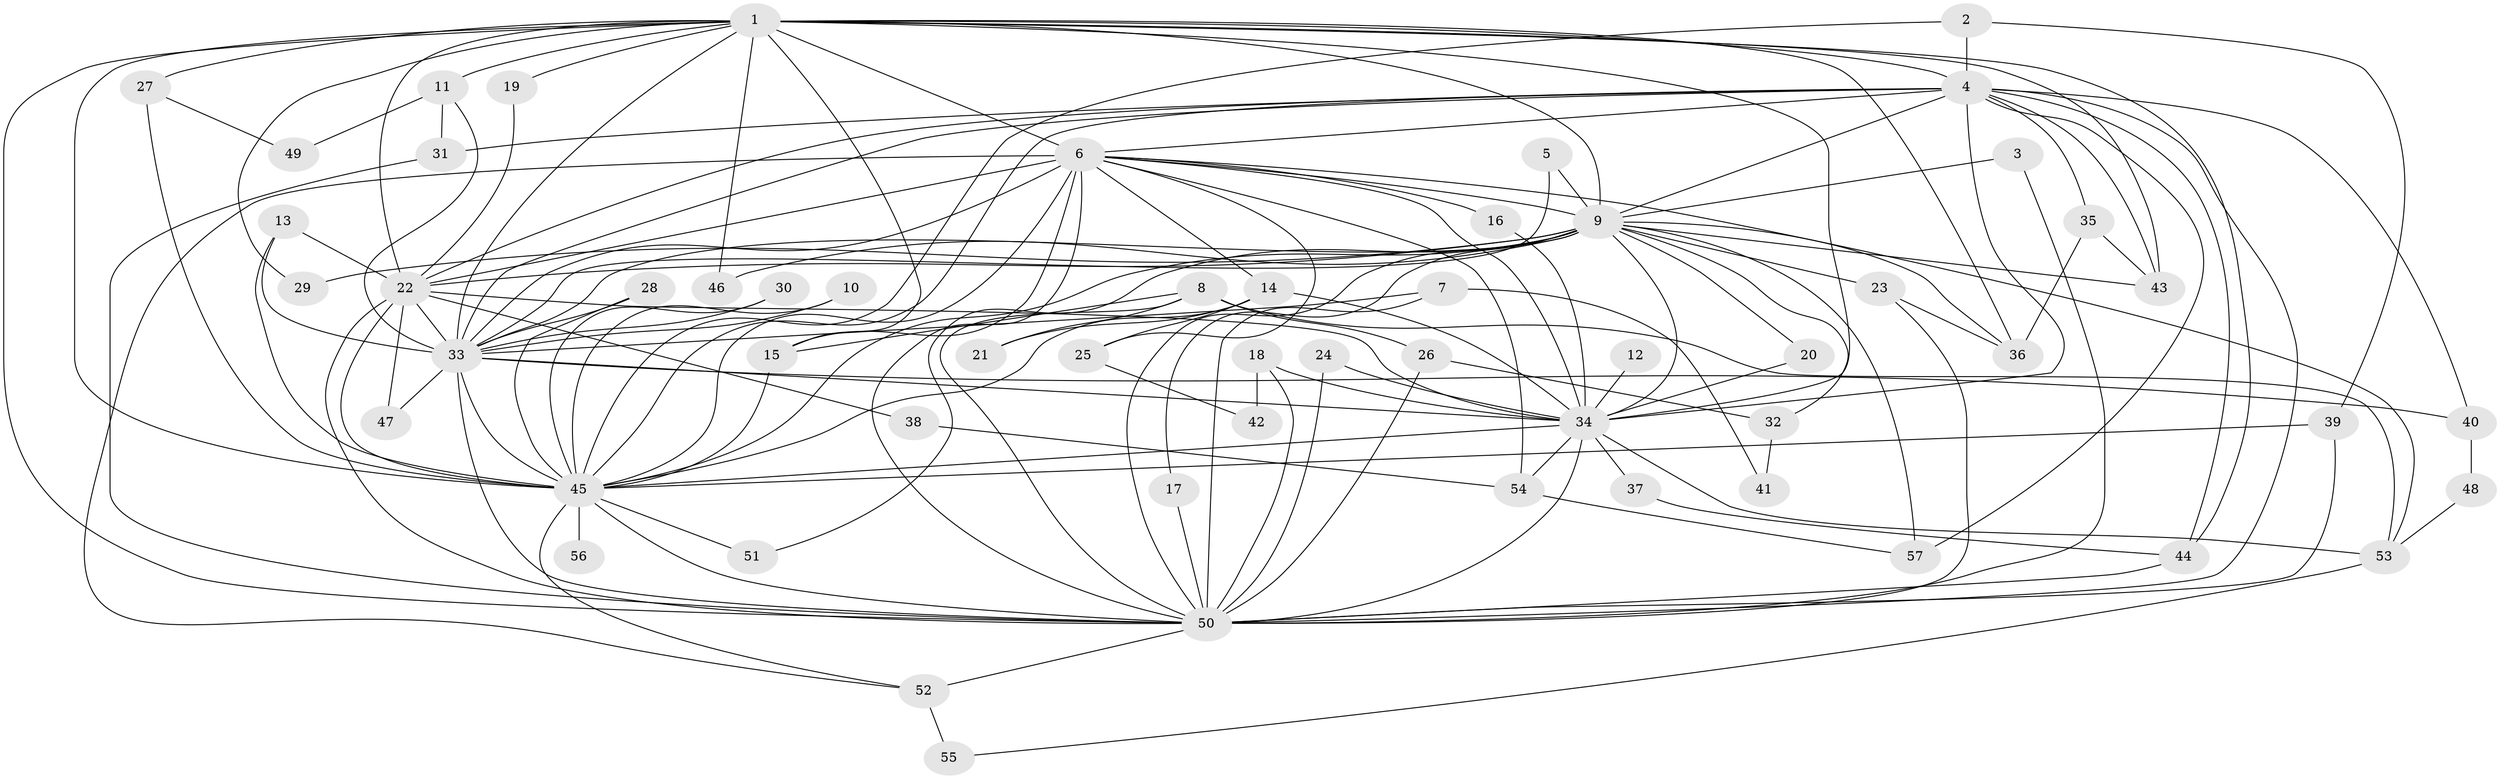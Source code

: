 // original degree distribution, {15: 0.012345679012345678, 22: 0.012345679012345678, 14: 0.012345679012345678, 17: 0.024691358024691357, 24: 0.024691358024691357, 19: 0.012345679012345678, 20: 0.024691358024691357, 3: 0.19753086419753085, 2: 0.5555555555555556, 5: 0.04938271604938271, 4: 0.07407407407407407}
// Generated by graph-tools (version 1.1) at 2025/36/03/04/25 23:36:32]
// undirected, 57 vertices, 142 edges
graph export_dot {
  node [color=gray90,style=filled];
  1;
  2;
  3;
  4;
  5;
  6;
  7;
  8;
  9;
  10;
  11;
  12;
  13;
  14;
  15;
  16;
  17;
  18;
  19;
  20;
  21;
  22;
  23;
  24;
  25;
  26;
  27;
  28;
  29;
  30;
  31;
  32;
  33;
  34;
  35;
  36;
  37;
  38;
  39;
  40;
  41;
  42;
  43;
  44;
  45;
  46;
  47;
  48;
  49;
  50;
  51;
  52;
  53;
  54;
  55;
  56;
  57;
  1 -- 4 [weight=3.0];
  1 -- 6 [weight=2.0];
  1 -- 9 [weight=3.0];
  1 -- 11 [weight=1.0];
  1 -- 15 [weight=1.0];
  1 -- 19 [weight=1.0];
  1 -- 22 [weight=3.0];
  1 -- 27 [weight=1.0];
  1 -- 29 [weight=1.0];
  1 -- 33 [weight=2.0];
  1 -- 34 [weight=3.0];
  1 -- 36 [weight=1.0];
  1 -- 43 [weight=1.0];
  1 -- 44 [weight=1.0];
  1 -- 45 [weight=3.0];
  1 -- 46 [weight=1.0];
  1 -- 50 [weight=2.0];
  2 -- 4 [weight=1.0];
  2 -- 39 [weight=1.0];
  2 -- 45 [weight=1.0];
  3 -- 9 [weight=1.0];
  3 -- 50 [weight=1.0];
  4 -- 6 [weight=1.0];
  4 -- 9 [weight=1.0];
  4 -- 22 [weight=1.0];
  4 -- 31 [weight=1.0];
  4 -- 33 [weight=2.0];
  4 -- 34 [weight=1.0];
  4 -- 35 [weight=1.0];
  4 -- 40 [weight=1.0];
  4 -- 43 [weight=1.0];
  4 -- 44 [weight=1.0];
  4 -- 45 [weight=1.0];
  4 -- 50 [weight=2.0];
  4 -- 57 [weight=1.0];
  5 -- 9 [weight=1.0];
  5 -- 33 [weight=1.0];
  6 -- 9 [weight=1.0];
  6 -- 14 [weight=1.0];
  6 -- 15 [weight=1.0];
  6 -- 16 [weight=1.0];
  6 -- 22 [weight=1.0];
  6 -- 25 [weight=1.0];
  6 -- 33 [weight=2.0];
  6 -- 34 [weight=1.0];
  6 -- 45 [weight=1.0];
  6 -- 50 [weight=1.0];
  6 -- 52 [weight=1.0];
  6 -- 53 [weight=1.0];
  6 -- 54 [weight=1.0];
  7 -- 33 [weight=1.0];
  7 -- 41 [weight=1.0];
  7 -- 50 [weight=1.0];
  8 -- 15 [weight=1.0];
  8 -- 21 [weight=1.0];
  8 -- 26 [weight=1.0];
  8 -- 50 [weight=1.0];
  8 -- 53 [weight=1.0];
  9 -- 17 [weight=1.0];
  9 -- 20 [weight=1.0];
  9 -- 22 [weight=1.0];
  9 -- 23 [weight=1.0];
  9 -- 29 [weight=1.0];
  9 -- 32 [weight=1.0];
  9 -- 33 [weight=1.0];
  9 -- 34 [weight=1.0];
  9 -- 36 [weight=1.0];
  9 -- 43 [weight=1.0];
  9 -- 45 [weight=1.0];
  9 -- 46 [weight=1.0];
  9 -- 50 [weight=1.0];
  9 -- 51 [weight=1.0];
  9 -- 57 [weight=2.0];
  10 -- 33 [weight=1.0];
  10 -- 45 [weight=1.0];
  11 -- 31 [weight=1.0];
  11 -- 33 [weight=1.0];
  11 -- 49 [weight=1.0];
  12 -- 34 [weight=1.0];
  13 -- 22 [weight=1.0];
  13 -- 33 [weight=1.0];
  13 -- 45 [weight=1.0];
  14 -- 21 [weight=1.0];
  14 -- 25 [weight=1.0];
  14 -- 34 [weight=1.0];
  14 -- 45 [weight=1.0];
  15 -- 45 [weight=1.0];
  16 -- 34 [weight=1.0];
  17 -- 50 [weight=1.0];
  18 -- 34 [weight=1.0];
  18 -- 42 [weight=1.0];
  18 -- 50 [weight=1.0];
  19 -- 22 [weight=1.0];
  20 -- 34 [weight=1.0];
  22 -- 33 [weight=1.0];
  22 -- 34 [weight=1.0];
  22 -- 38 [weight=1.0];
  22 -- 45 [weight=1.0];
  22 -- 47 [weight=1.0];
  22 -- 50 [weight=1.0];
  23 -- 36 [weight=1.0];
  23 -- 50 [weight=1.0];
  24 -- 34 [weight=1.0];
  24 -- 50 [weight=1.0];
  25 -- 42 [weight=1.0];
  26 -- 32 [weight=1.0];
  26 -- 50 [weight=1.0];
  27 -- 45 [weight=1.0];
  27 -- 49 [weight=1.0];
  28 -- 33 [weight=1.0];
  28 -- 45 [weight=1.0];
  30 -- 33 [weight=1.0];
  30 -- 45 [weight=1.0];
  31 -- 50 [weight=1.0];
  32 -- 41 [weight=1.0];
  33 -- 34 [weight=1.0];
  33 -- 40 [weight=1.0];
  33 -- 45 [weight=1.0];
  33 -- 47 [weight=1.0];
  33 -- 50 [weight=1.0];
  34 -- 37 [weight=1.0];
  34 -- 45 [weight=1.0];
  34 -- 50 [weight=1.0];
  34 -- 53 [weight=1.0];
  34 -- 54 [weight=1.0];
  35 -- 36 [weight=1.0];
  35 -- 43 [weight=1.0];
  37 -- 44 [weight=1.0];
  38 -- 54 [weight=1.0];
  39 -- 45 [weight=1.0];
  39 -- 50 [weight=1.0];
  40 -- 48 [weight=1.0];
  44 -- 50 [weight=1.0];
  45 -- 50 [weight=1.0];
  45 -- 51 [weight=1.0];
  45 -- 52 [weight=1.0];
  45 -- 56 [weight=1.0];
  48 -- 53 [weight=1.0];
  50 -- 52 [weight=1.0];
  52 -- 55 [weight=1.0];
  53 -- 55 [weight=1.0];
  54 -- 57 [weight=1.0];
}
